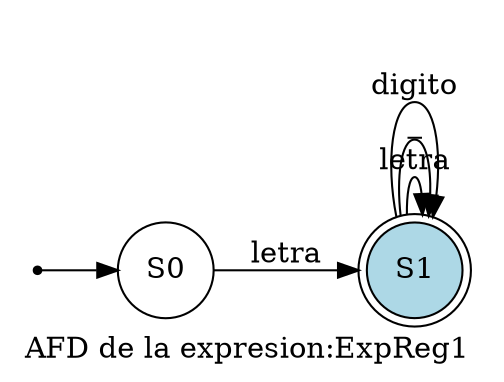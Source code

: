 digraph AFD {
    rankdir=LR;


    
    node [shape = point ]; qi

    node [shape = circle];qi ->S0;
S0 -> S1 [ label = "letra" ];S1 [shape = doublecircle style=filled, fillcolor=lightblue];
S1 -> S1 [ label = "letra" ];S1 -> S1 [ label = "_" ];S1 -> S1 [ label = "digito" ];label="AFD de la expresion:ExpReg1 "}
